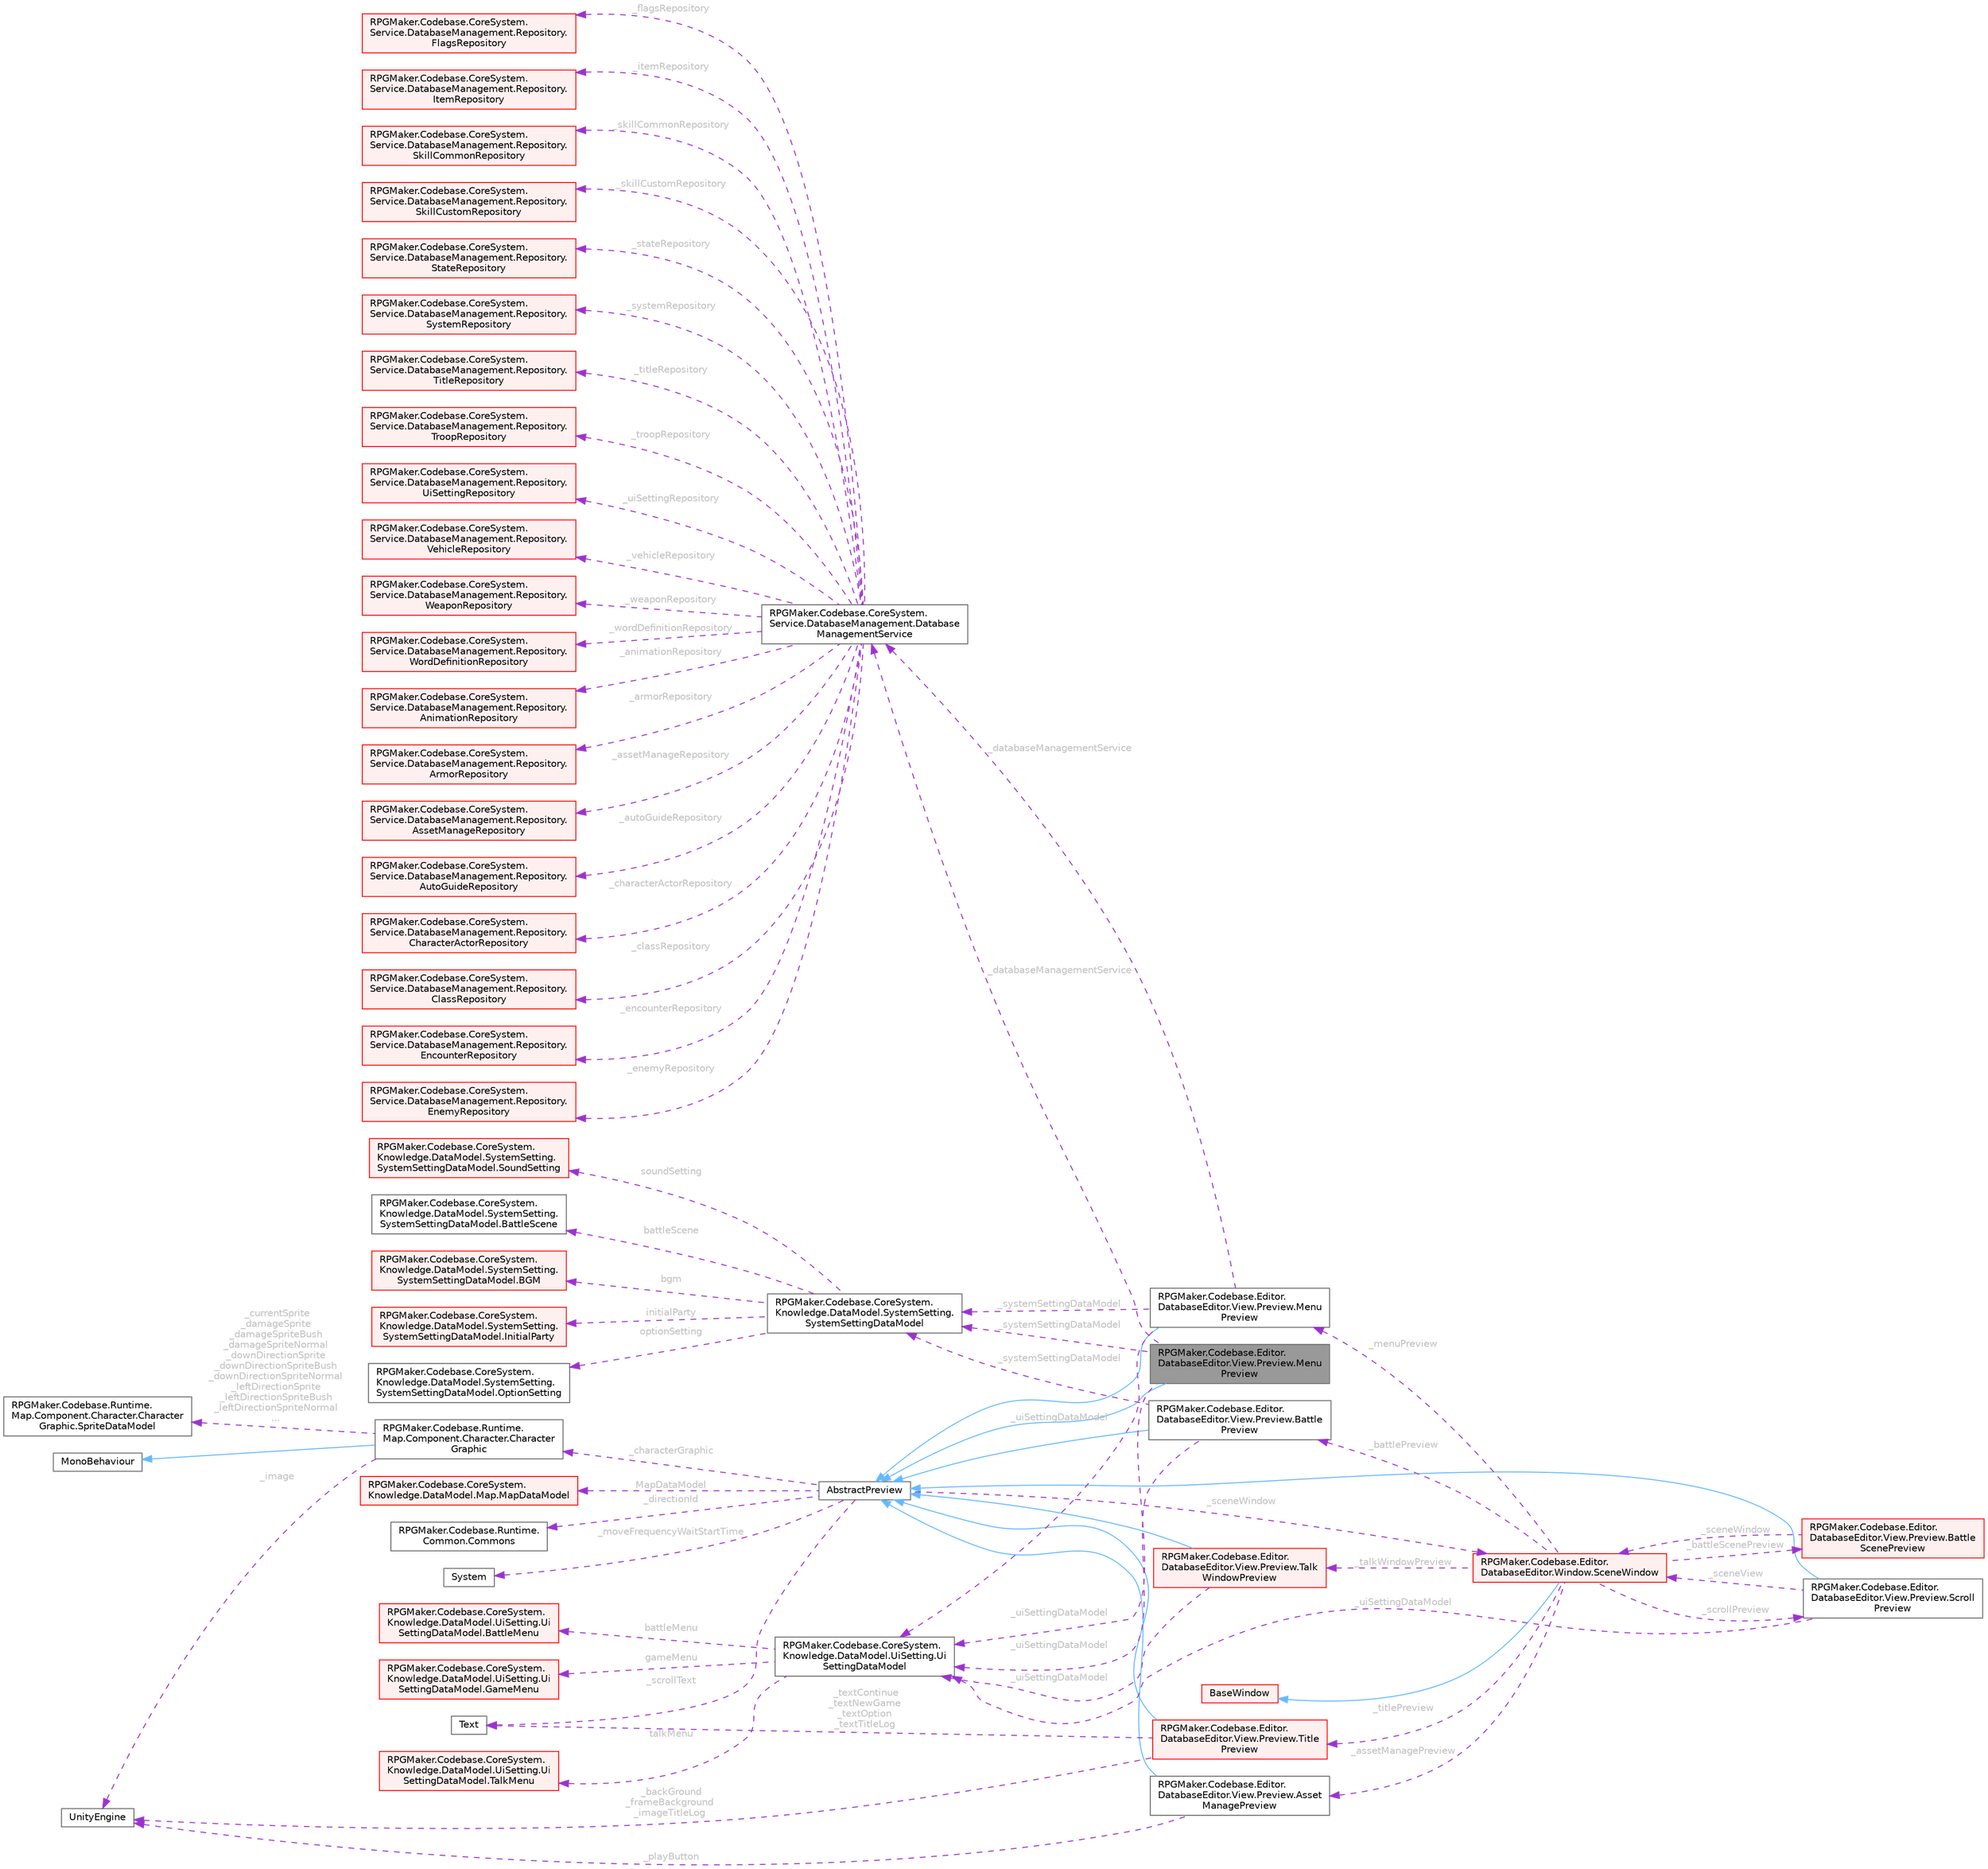 digraph "RPGMaker.Codebase.Editor.DatabaseEditor.View.Preview.MenuPreview"
{
 // LATEX_PDF_SIZE
  bgcolor="transparent";
  edge [fontname=Helvetica,fontsize=10,labelfontname=Helvetica,labelfontsize=10];
  node [fontname=Helvetica,fontsize=10,shape=box,height=0.2,width=0.4];
  rankdir="LR";
  Node1 [id="Node000001",label="RPGMaker.Codebase.Editor.\lDatabaseEditor.View.Preview.Menu\lPreview",height=0.2,width=0.4,color="gray40", fillcolor="grey60", style="filled", fontcolor="black",tooltip="タイトル用のプレビュー"];
  Node2 -> Node1 [id="edge1_Node000001_Node000002",dir="back",color="steelblue1",style="solid",tooltip=" "];
  Node2 [id="Node000002",label="AbstractPreview",height=0.2,width=0.4,color="gray40", fillcolor="white", style="filled",URL="$d3/dfd/class_r_p_g_maker_1_1_codebase_1_1_editor_1_1_database_editor_1_1_view_1_1_preview_1_1_abstract_preview.html",tooltip="抽象プレビュー"];
  Node3 -> Node2 [id="edge2_Node000002_Node000003",dir="back",color="darkorchid3",style="dashed",tooltip=" ",label=" _characterGraphic",fontcolor="grey" ];
  Node3 [id="Node000003",label="RPGMaker.Codebase.Runtime.\lMap.Component.Character.Character\lGraphic",height=0.2,width=0.4,color="gray40", fillcolor="white", style="filled",URL="$da/d44/class_r_p_g_maker_1_1_codebase_1_1_runtime_1_1_map_1_1_component_1_1_character_1_1_character_graphic.html",tooltip="キャラクター・グラフィック"];
  Node4 -> Node3 [id="edge3_Node000003_Node000004",dir="back",color="steelblue1",style="solid",tooltip=" "];
  Node4 [id="Node000004",label="MonoBehaviour",height=0.2,width=0.4,color="gray40", fillcolor="white", style="filled",tooltip=" "];
  Node5 -> Node3 [id="edge4_Node000003_Node000005",dir="back",color="darkorchid3",style="dashed",tooltip=" ",label=" _currentSprite\n_damageSprite\n_damageSpriteBush\n_damageSpriteNormal\n_downDirectionSprite\n_downDirectionSpriteBush\n_downDirectionSpriteNormal\n_leftDirectionSprite\n_leftDirectionSpriteBush\n_leftDirectionSpriteNormal\n...",fontcolor="grey" ];
  Node5 [id="Node000005",label="RPGMaker.Codebase.Runtime.\lMap.Component.Character.Character\lGraphic.SpriteDataModel",height=0.2,width=0.4,color="gray40", fillcolor="white", style="filled",URL="$d4/dcd/class_r_p_g_maker_1_1_codebase_1_1_runtime_1_1_map_1_1_component_1_1_character_1_1_character_graphic_1_1_sprite_data_model.html",tooltip=" "];
  Node6 -> Node3 [id="edge5_Node000003_Node000006",dir="back",color="darkorchid3",style="dashed",tooltip=" ",label=" _image",fontcolor="grey" ];
  Node6 [id="Node000006",label="UnityEngine",height=0.2,width=0.4,color="gray40", fillcolor="white", style="filled",tooltip=" "];
  Node7 -> Node2 [id="edge6_Node000002_Node000007",dir="back",color="darkorchid3",style="dashed",tooltip=" ",label=" _sceneWindow",fontcolor="grey" ];
  Node7 [id="Node000007",label="RPGMaker.Codebase.Editor.\lDatabaseEditor.Window.SceneWindow",height=0.2,width=0.4,color="red", fillcolor="#FFF0F0", style="filled",URL="$de/d38/class_r_p_g_maker_1_1_codebase_1_1_editor_1_1_database_editor_1_1_window_1_1_scene_window.html",tooltip="データベースエディター用シーンウィンドウ."];
  Node8 -> Node7 [id="edge7_Node000007_Node000008",dir="back",color="steelblue1",style="solid",tooltip=" "];
  Node8 [id="Node000008",label="BaseWindow",height=0.2,width=0.4,color="red", fillcolor="#FFF0F0", style="filled",URL="$de/d8f/class_r_p_g_maker_1_1_codebase_1_1_editor_1_1_common_1_1_base_window.html",tooltip="😁 メニュー、ヒエラルキー、シーン、インスペクターウィンドウの基底抽象クラス."];
  Node10 -> Node7 [id="edge8_Node000007_Node000010",dir="back",color="darkorchid3",style="dashed",tooltip=" ",label=" _titlePreview",fontcolor="grey" ];
  Node10 [id="Node000010",label="RPGMaker.Codebase.Editor.\lDatabaseEditor.View.Preview.Title\lPreview",height=0.2,width=0.4,color="red", fillcolor="#FFF0F0", style="filled",URL="$df/d87/class_r_p_g_maker_1_1_codebase_1_1_editor_1_1_database_editor_1_1_view_1_1_preview_1_1_title_preview.html",tooltip="タイトル用のプレビュー"];
  Node2 -> Node10 [id="edge9_Node000010_Node000002",dir="back",color="steelblue1",style="solid",tooltip=" "];
  Node6 -> Node10 [id="edge10_Node000010_Node000006",dir="back",color="darkorchid3",style="dashed",tooltip=" ",label=" _backGround\n_frameBackground\n_imageTitleLog",fontcolor="grey" ];
  Node11 -> Node10 [id="edge11_Node000010_Node000011",dir="back",color="darkorchid3",style="dashed",tooltip=" ",label=" _textContinue\n_textNewGame\n_textOption\n_textTitleLog",fontcolor="grey" ];
  Node11 [id="Node000011",label="Text",height=0.2,width=0.4,color="gray40", fillcolor="white", style="filled",tooltip=" "];
  Node24 -> Node7 [id="edge12_Node000007_Node000024",dir="back",color="darkorchid3",style="dashed",tooltip=" ",label=" _assetManagePreview",fontcolor="grey" ];
  Node24 [id="Node000024",label="RPGMaker.Codebase.Editor.\lDatabaseEditor.View.Preview.Asset\lManagePreview",height=0.2,width=0.4,color="gray40", fillcolor="white", style="filled",URL="$d1/d66/class_r_p_g_maker_1_1_codebase_1_1_editor_1_1_database_editor_1_1_view_1_1_preview_1_1_asset_manage_preview.html",tooltip="資産管理プレビュー"];
  Node2 -> Node24 [id="edge13_Node000024_Node000002",dir="back",color="steelblue1",style="solid",tooltip=" "];
  Node6 -> Node24 [id="edge14_Node000024_Node000006",dir="back",color="darkorchid3",style="dashed",tooltip=" ",label=" _playButton",fontcolor="grey" ];
  Node25 -> Node7 [id="edge15_Node000007_Node000025",dir="back",color="darkorchid3",style="dashed",tooltip=" ",label=" _menuPreview",fontcolor="grey" ];
  Node25 [id="Node000025",label="RPGMaker.Codebase.Editor.\lDatabaseEditor.View.Preview.Menu\lPreview",height=0.2,width=0.4,color="gray40", fillcolor="white", style="filled",URL="$d8/dc3/class_r_p_g_maker_1_1_codebase_1_1_editor_1_1_database_editor_1_1_view_1_1_preview_1_1_menu_preview.html",tooltip="タイトル用のプレビュー"];
  Node2 -> Node25 [id="edge16_Node000025_Node000002",dir="back",color="steelblue1",style="solid",tooltip=" "];
  Node26 -> Node25 [id="edge17_Node000025_Node000026",dir="back",color="darkorchid3",style="dashed",tooltip=" ",label=" _databaseManagementService",fontcolor="grey" ];
  Node26 [id="Node000026",label="RPGMaker.Codebase.CoreSystem.\lService.DatabaseManagement.Database\lManagementService",height=0.2,width=0.4,color="gray40", fillcolor="white", style="filled",URL="$db/db0/class_r_p_g_maker_1_1_codebase_1_1_core_system_1_1_service_1_1_database_management_1_1_database_management_service.html",tooltip="😁 データベース管理サービス"];
  Node27 -> Node26 [id="edge18_Node000026_Node000027",dir="back",color="darkorchid3",style="dashed",tooltip=" ",label=" _animationRepository",fontcolor="grey" ];
  Node27 [id="Node000027",label="RPGMaker.Codebase.CoreSystem.\lService.DatabaseManagement.Repository.\lAnimationRepository",height=0.2,width=0.4,color="red", fillcolor="#FFF0F0", style="filled",URL="$d5/deb/class_r_p_g_maker_1_1_codebase_1_1_core_system_1_1_service_1_1_database_management_1_1_repository_1_1_animation_repository.html",tooltip="😁 アニメーション置き場"];
  Node29 -> Node26 [id="edge19_Node000026_Node000029",dir="back",color="darkorchid3",style="dashed",tooltip=" ",label=" _armorRepository",fontcolor="grey" ];
  Node29 [id="Node000029",label="RPGMaker.Codebase.CoreSystem.\lService.DatabaseManagement.Repository.\lArmorRepository",height=0.2,width=0.4,color="red", fillcolor="#FFF0F0", style="filled",URL="$d5/d5e/class_r_p_g_maker_1_1_codebase_1_1_core_system_1_1_service_1_1_database_management_1_1_repository_1_1_armor_repository.html",tooltip="😁 防具置き場"];
  Node31 -> Node26 [id="edge20_Node000026_Node000031",dir="back",color="darkorchid3",style="dashed",tooltip=" ",label=" _assetManageRepository",fontcolor="grey" ];
  Node31 [id="Node000031",label="RPGMaker.Codebase.CoreSystem.\lService.DatabaseManagement.Repository.\lAssetManageRepository",height=0.2,width=0.4,color="red", fillcolor="#FFF0F0", style="filled",URL="$d7/db3/class_r_p_g_maker_1_1_codebase_1_1_core_system_1_1_service_1_1_database_management_1_1_repository_1_1_asset_manage_repository.html",tooltip="😁 資産管理置き場"];
  Node33 -> Node26 [id="edge21_Node000026_Node000033",dir="back",color="darkorchid3",style="dashed",tooltip=" ",label=" _autoGuideRepository",fontcolor="grey" ];
  Node33 [id="Node000033",label="RPGMaker.Codebase.CoreSystem.\lService.DatabaseManagement.Repository.\lAutoGuideRepository",height=0.2,width=0.4,color="red", fillcolor="#FFF0F0", style="filled",URL="$dc/d23/class_r_p_g_maker_1_1_codebase_1_1_core_system_1_1_service_1_1_database_management_1_1_repository_1_1_auto_guide_repository.html",tooltip="😁 自動ガイド置き場"];
  Node35 -> Node26 [id="edge22_Node000026_Node000035",dir="back",color="darkorchid3",style="dashed",tooltip=" ",label=" _characterActorRepository",fontcolor="grey" ];
  Node35 [id="Node000035",label="RPGMaker.Codebase.CoreSystem.\lService.DatabaseManagement.Repository.\lCharacterActorRepository",height=0.2,width=0.4,color="red", fillcolor="#FFF0F0", style="filled",URL="$dc/d27/class_r_p_g_maker_1_1_codebase_1_1_core_system_1_1_service_1_1_database_management_1_1_repositor67544213d6af3013901ca89c3e4d5d21.html",tooltip="😁 キャラクター・アクター置き場"];
  Node37 -> Node26 [id="edge23_Node000026_Node000037",dir="back",color="darkorchid3",style="dashed",tooltip=" ",label=" _classRepository",fontcolor="grey" ];
  Node37 [id="Node000037",label="RPGMaker.Codebase.CoreSystem.\lService.DatabaseManagement.Repository.\lClassRepository",height=0.2,width=0.4,color="red", fillcolor="#FFF0F0", style="filled",URL="$d5/df3/class_r_p_g_maker_1_1_codebase_1_1_core_system_1_1_service_1_1_database_management_1_1_repository_1_1_class_repository.html",tooltip="😁 クラス置き場"];
  Node39 -> Node26 [id="edge24_Node000026_Node000039",dir="back",color="darkorchid3",style="dashed",tooltip=" ",label=" _encounterRepository",fontcolor="grey" ];
  Node39 [id="Node000039",label="RPGMaker.Codebase.CoreSystem.\lService.DatabaseManagement.Repository.\lEncounterRepository",height=0.2,width=0.4,color="red", fillcolor="#FFF0F0", style="filled",URL="$d3/dae/class_r_p_g_maker_1_1_codebase_1_1_core_system_1_1_service_1_1_database_management_1_1_repository_1_1_encounter_repository.html",tooltip="😁 遭遇置き場"];
  Node41 -> Node26 [id="edge25_Node000026_Node000041",dir="back",color="darkorchid3",style="dashed",tooltip=" ",label=" _enemyRepository",fontcolor="grey" ];
  Node41 [id="Node000041",label="RPGMaker.Codebase.CoreSystem.\lService.DatabaseManagement.Repository.\lEnemyRepository",height=0.2,width=0.4,color="red", fillcolor="#FFF0F0", style="filled",URL="$d4/d59/class_r_p_g_maker_1_1_codebase_1_1_core_system_1_1_service_1_1_database_management_1_1_repository_1_1_enemy_repository.html",tooltip="😁 敵置き場"];
  Node43 -> Node26 [id="edge26_Node000026_Node000043",dir="back",color="darkorchid3",style="dashed",tooltip=" ",label=" _flagsRepository",fontcolor="grey" ];
  Node43 [id="Node000043",label="RPGMaker.Codebase.CoreSystem.\lService.DatabaseManagement.Repository.\lFlagsRepository",height=0.2,width=0.4,color="red", fillcolor="#FFF0F0", style="filled",URL="$dd/db4/class_r_p_g_maker_1_1_codebase_1_1_core_system_1_1_service_1_1_database_management_1_1_repository_1_1_flags_repository.html",tooltip="😁 フラグ置き場"];
  Node44 -> Node26 [id="edge27_Node000026_Node000044",dir="back",color="darkorchid3",style="dashed",tooltip=" ",label=" _itemRepository",fontcolor="grey" ];
  Node44 [id="Node000044",label="RPGMaker.Codebase.CoreSystem.\lService.DatabaseManagement.Repository.\lItemRepository",height=0.2,width=0.4,color="red", fillcolor="#FFF0F0", style="filled",URL="$dd/d1d/class_r_p_g_maker_1_1_codebase_1_1_core_system_1_1_service_1_1_database_management_1_1_repository_1_1_item_repository.html",tooltip="😁 アイテム置き場"];
  Node46 -> Node26 [id="edge28_Node000026_Node000046",dir="back",color="darkorchid3",style="dashed",tooltip=" ",label=" _skillCommonRepository",fontcolor="grey" ];
  Node46 [id="Node000046",label="RPGMaker.Codebase.CoreSystem.\lService.DatabaseManagement.Repository.\lSkillCommonRepository",height=0.2,width=0.4,color="red", fillcolor="#FFF0F0", style="filled",URL="$da/d52/class_r_p_g_maker_1_1_codebase_1_1_core_system_1_1_service_1_1_database_management_1_1_repository_1_1_skill_common_repository.html",tooltip="😁 スキル共通置き場"];
  Node48 -> Node26 [id="edge29_Node000026_Node000048",dir="back",color="darkorchid3",style="dashed",tooltip=" ",label=" _skillCustomRepository",fontcolor="grey" ];
  Node48 [id="Node000048",label="RPGMaker.Codebase.CoreSystem.\lService.DatabaseManagement.Repository.\lSkillCustomRepository",height=0.2,width=0.4,color="red", fillcolor="#FFF0F0", style="filled",URL="$df/d9d/class_r_p_g_maker_1_1_codebase_1_1_core_system_1_1_service_1_1_database_management_1_1_repository_1_1_skill_custom_repository.html",tooltip="😁 スキル・カスタム置き場"];
  Node50 -> Node26 [id="edge30_Node000026_Node000050",dir="back",color="darkorchid3",style="dashed",tooltip=" ",label=" _stateRepository",fontcolor="grey" ];
  Node50 [id="Node000050",label="RPGMaker.Codebase.CoreSystem.\lService.DatabaseManagement.Repository.\lStateRepository",height=0.2,width=0.4,color="red", fillcolor="#FFF0F0", style="filled",URL="$d0/d34/class_r_p_g_maker_1_1_codebase_1_1_core_system_1_1_service_1_1_database_management_1_1_repository_1_1_state_repository.html",tooltip="😁 状態置き場"];
  Node52 -> Node26 [id="edge31_Node000026_Node000052",dir="back",color="darkorchid3",style="dashed",tooltip=" ",label=" _systemRepository",fontcolor="grey" ];
  Node52 [id="Node000052",label="RPGMaker.Codebase.CoreSystem.\lService.DatabaseManagement.Repository.\lSystemRepository",height=0.2,width=0.4,color="red", fillcolor="#FFF0F0", style="filled",URL="$d6/d55/class_r_p_g_maker_1_1_codebase_1_1_core_system_1_1_service_1_1_database_management_1_1_repository_1_1_system_repository.html",tooltip="😁 システム置き場"];
  Node53 -> Node26 [id="edge32_Node000026_Node000053",dir="back",color="darkorchid3",style="dashed",tooltip=" ",label=" _titleRepository",fontcolor="grey" ];
  Node53 [id="Node000053",label="RPGMaker.Codebase.CoreSystem.\lService.DatabaseManagement.Repository.\lTitleRepository",height=0.2,width=0.4,color="red", fillcolor="#FFF0F0", style="filled",URL="$d6/d61/class_r_p_g_maker_1_1_codebase_1_1_core_system_1_1_service_1_1_database_management_1_1_repository_1_1_title_repository.html",tooltip="😁 タイトル置き場"];
  Node54 -> Node26 [id="edge33_Node000026_Node000054",dir="back",color="darkorchid3",style="dashed",tooltip=" ",label=" _troopRepository",fontcolor="grey" ];
  Node54 [id="Node000054",label="RPGMaker.Codebase.CoreSystem.\lService.DatabaseManagement.Repository.\lTroopRepository",height=0.2,width=0.4,color="red", fillcolor="#FFF0F0", style="filled",URL="$d6/d3e/class_r_p_g_maker_1_1_codebase_1_1_core_system_1_1_service_1_1_database_management_1_1_repository_1_1_troop_repository.html",tooltip="😁 部隊置き場"];
  Node56 -> Node26 [id="edge34_Node000026_Node000056",dir="back",color="darkorchid3",style="dashed",tooltip=" ",label=" _uiSettingRepository",fontcolor="grey" ];
  Node56 [id="Node000056",label="RPGMaker.Codebase.CoreSystem.\lService.DatabaseManagement.Repository.\lUiSettingRepository",height=0.2,width=0.4,color="red", fillcolor="#FFF0F0", style="filled",URL="$de/d41/class_r_p_g_maker_1_1_codebase_1_1_core_system_1_1_service_1_1_database_management_1_1_repository_1_1_ui_setting_repository.html",tooltip="😁 ユーザー・インターフェース設定置き場"];
  Node57 -> Node26 [id="edge35_Node000026_Node000057",dir="back",color="darkorchid3",style="dashed",tooltip=" ",label=" _vehicleRepository",fontcolor="grey" ];
  Node57 [id="Node000057",label="RPGMaker.Codebase.CoreSystem.\lService.DatabaseManagement.Repository.\lVehicleRepository",height=0.2,width=0.4,color="red", fillcolor="#FFF0F0", style="filled",URL="$dc/dcd/class_r_p_g_maker_1_1_codebase_1_1_core_system_1_1_service_1_1_database_management_1_1_repository_1_1_vehicle_repository.html",tooltip="😁 乗り物置き場"];
  Node59 -> Node26 [id="edge36_Node000026_Node000059",dir="back",color="darkorchid3",style="dashed",tooltip=" ",label=" _weaponRepository",fontcolor="grey" ];
  Node59 [id="Node000059",label="RPGMaker.Codebase.CoreSystem.\lService.DatabaseManagement.Repository.\lWeaponRepository",height=0.2,width=0.4,color="red", fillcolor="#FFF0F0", style="filled",URL="$de/d23/class_r_p_g_maker_1_1_codebase_1_1_core_system_1_1_service_1_1_database_management_1_1_repository_1_1_weapon_repository.html",tooltip="😁 武器置き場"];
  Node61 -> Node26 [id="edge37_Node000026_Node000061",dir="back",color="darkorchid3",style="dashed",tooltip=" ",label=" _wordDefinitionRepository",fontcolor="grey" ];
  Node61 [id="Node000061",label="RPGMaker.Codebase.CoreSystem.\lService.DatabaseManagement.Repository.\lWordDefinitionRepository",height=0.2,width=0.4,color="red", fillcolor="#FFF0F0", style="filled",URL="$d0/d25/class_r_p_g_maker_1_1_codebase_1_1_core_system_1_1_service_1_1_database_management_1_1_repositor810f9e3871d1afeaa788d9c5df5cdd13.html",tooltip="😁 単語定義置き場"];
  Node62 -> Node25 [id="edge38_Node000025_Node000062",dir="back",color="darkorchid3",style="dashed",tooltip=" ",label=" _systemSettingDataModel",fontcolor="grey" ];
  Node62 [id="Node000062",label="RPGMaker.Codebase.CoreSystem.\lKnowledge.DataModel.SystemSetting.\lSystemSettingDataModel",height=0.2,width=0.4,color="gray40", fillcolor="white", style="filled",URL="$d0/dd2/class_r_p_g_maker_1_1_codebase_1_1_core_system_1_1_knowledge_1_1_data_model_1_1_system_setting_1_1_system_setting_data_model.html",tooltip="😁 システム設定データ・モデル"];
  Node63 -> Node62 [id="edge39_Node000062_Node000063",dir="back",color="darkorchid3",style="dashed",tooltip=" ",label=" battleScene",fontcolor="grey" ];
  Node63 [id="Node000063",label="RPGMaker.Codebase.CoreSystem.\lKnowledge.DataModel.SystemSetting.\lSystemSettingDataModel.BattleScene",height=0.2,width=0.4,color="gray40", fillcolor="white", style="filled",URL="$df/d0c/class_r_p_g_maker_1_1_codebase_1_1_core_system_1_1_knowledge_1_1_data_model_1_1_system_setting_17ce0ed53697912195b01e8a552e37932.html",tooltip="😁 戦闘シーン"];
  Node64 -> Node62 [id="edge40_Node000062_Node000064",dir="back",color="darkorchid3",style="dashed",tooltip=" ",label=" bgm",fontcolor="grey" ];
  Node64 [id="Node000064",label="RPGMaker.Codebase.CoreSystem.\lKnowledge.DataModel.SystemSetting.\lSystemSettingDataModel.BGM",height=0.2,width=0.4,color="red", fillcolor="#FFF0F0", style="filled",URL="$d8/d7d/class_r_p_g_maker_1_1_codebase_1_1_core_system_1_1_knowledge_1_1_data_model_1_1_system_setting_13c37c0ac7a3e126c1b06c1462a6db3a9.html",tooltip="😁 背景音楽"];
  Node66 -> Node62 [id="edge41_Node000062_Node000066",dir="back",color="darkorchid3",style="dashed",tooltip=" ",label=" initialParty",fontcolor="grey" ];
  Node66 [id="Node000066",label="RPGMaker.Codebase.CoreSystem.\lKnowledge.DataModel.SystemSetting.\lSystemSettingDataModel.InitialParty",height=0.2,width=0.4,color="red", fillcolor="#FFF0F0", style="filled",URL="$dc/dfb/class_r_p_g_maker_1_1_codebase_1_1_core_system_1_1_knowledge_1_1_data_model_1_1_system_setting_1539107dbc80fc9072f4fd2f8782921fe.html",tooltip="😁 初期パーティー"];
  Node68 -> Node62 [id="edge42_Node000062_Node000068",dir="back",color="darkorchid3",style="dashed",tooltip=" ",label=" optionSetting",fontcolor="grey" ];
  Node68 [id="Node000068",label="RPGMaker.Codebase.CoreSystem.\lKnowledge.DataModel.SystemSetting.\lSystemSettingDataModel.OptionSetting",height=0.2,width=0.4,color="gray40", fillcolor="white", style="filled",URL="$d8/d86/class_r_p_g_maker_1_1_codebase_1_1_core_system_1_1_knowledge_1_1_data_model_1_1_system_setting_10d0bcdd35160aa829ac5668189dd2dd2.html",tooltip="😁 オプション設定"];
  Node69 -> Node62 [id="edge43_Node000062_Node000069",dir="back",color="darkorchid3",style="dashed",tooltip=" ",label=" soundSetting",fontcolor="grey" ];
  Node69 [id="Node000069",label="RPGMaker.Codebase.CoreSystem.\lKnowledge.DataModel.SystemSetting.\lSystemSettingDataModel.SoundSetting",height=0.2,width=0.4,color="red", fillcolor="#FFF0F0", style="filled",URL="$d9/d59/class_r_p_g_maker_1_1_codebase_1_1_core_system_1_1_knowledge_1_1_data_model_1_1_system_setting_1fc90e68ad3a4642899cf508b2c75ae0f.html",tooltip="😁 音設定"];
  Node70 -> Node25 [id="edge44_Node000025_Node000070",dir="back",color="darkorchid3",style="dashed",tooltip=" ",label=" _uiSettingDataModel",fontcolor="grey" ];
  Node70 [id="Node000070",label="RPGMaker.Codebase.CoreSystem.\lKnowledge.DataModel.UiSetting.Ui\lSettingDataModel",height=0.2,width=0.4,color="gray40", fillcolor="white", style="filled",URL="$db/dd5/class_r_p_g_maker_1_1_codebase_1_1_core_system_1_1_knowledge_1_1_data_model_1_1_ui_setting_1_1_ui_setting_data_model.html",tooltip="😁 ユーザー・インターフェース・設定データ・モデル"];
  Node71 -> Node70 [id="edge45_Node000070_Node000071",dir="back",color="darkorchid3",style="dashed",tooltip=" ",label=" battleMenu",fontcolor="grey" ];
  Node71 [id="Node000071",label="RPGMaker.Codebase.CoreSystem.\lKnowledge.DataModel.UiSetting.Ui\lSettingDataModel.BattleMenu",height=0.2,width=0.4,color="red", fillcolor="#FFF0F0", style="filled",URL="$d2/d64/class_r_p_g_maker_1_1_codebase_1_1_core_system_1_1_knowledge_1_1_data_model_1_1_ui_setting_1_1_ua5758794c57ce46a9997eb919c130020.html",tooltip="😁 戦闘メニュー"];
  Node73 -> Node70 [id="edge46_Node000070_Node000073",dir="back",color="darkorchid3",style="dashed",tooltip=" ",label=" gameMenu",fontcolor="grey" ];
  Node73 [id="Node000073",label="RPGMaker.Codebase.CoreSystem.\lKnowledge.DataModel.UiSetting.Ui\lSettingDataModel.GameMenu",height=0.2,width=0.4,color="red", fillcolor="#FFF0F0", style="filled",URL="$d2/d84/class_r_p_g_maker_1_1_codebase_1_1_core_system_1_1_knowledge_1_1_data_model_1_1_ui_setting_1_1_u267a8b64efd0bd5172761b539e76af94.html",tooltip="😁 ゲーム・メニュー"];
  Node75 -> Node70 [id="edge47_Node000070_Node000075",dir="back",color="darkorchid3",style="dashed",tooltip=" ",label=" talkMenu",fontcolor="grey" ];
  Node75 [id="Node000075",label="RPGMaker.Codebase.CoreSystem.\lKnowledge.DataModel.UiSetting.Ui\lSettingDataModel.TalkMenu",height=0.2,width=0.4,color="red", fillcolor="#FFF0F0", style="filled",URL="$df/d53/class_r_p_g_maker_1_1_codebase_1_1_core_system_1_1_knowledge_1_1_data_model_1_1_ui_setting_1_1_u101fde1dac9601a43e9a5bb3915ad45c.html",tooltip="😁 会話メニュー"];
  Node80 -> Node7 [id="edge48_Node000007_Node000080",dir="back",color="darkorchid3",style="dashed",tooltip=" ",label=" _battlePreview",fontcolor="grey" ];
  Node80 [id="Node000080",label="RPGMaker.Codebase.Editor.\lDatabaseEditor.View.Preview.Battle\lPreview",height=0.2,width=0.4,color="gray40", fillcolor="white", style="filled",URL="$d5/dc1/class_r_p_g_maker_1_1_codebase_1_1_editor_1_1_database_editor_1_1_view_1_1_preview_1_1_battle_preview.html",tooltip="ゲーム用のプレビュー"];
  Node2 -> Node80 [id="edge49_Node000080_Node000002",dir="back",color="steelblue1",style="solid",tooltip=" "];
  Node70 -> Node80 [id="edge50_Node000080_Node000070",dir="back",color="darkorchid3",style="dashed",tooltip=" ",label=" _uiSettingDataModel",fontcolor="grey" ];
  Node62 -> Node80 [id="edge51_Node000080_Node000062",dir="back",color="darkorchid3",style="dashed",tooltip=" ",label=" _systemSettingDataModel",fontcolor="grey" ];
  Node81 -> Node7 [id="edge52_Node000007_Node000081",dir="back",color="darkorchid3",style="dashed",tooltip=" ",label=" _battleScenePreview",fontcolor="grey" ];
  Node81 [id="Node000081",label="RPGMaker.Codebase.Editor.\lDatabaseEditor.View.Preview.Battle\lScenePreview",height=0.2,width=0.4,color="red", fillcolor="#FFF0F0", style="filled",URL="$d4/dea/class_r_p_g_maker_1_1_codebase_1_1_editor_1_1_database_editor_1_1_view_1_1_preview_1_1_battle_scene_preview.html",tooltip="バトルシーン用のプレビュー"];
  Node7 -> Node81 [id="edge53_Node000081_Node000007",dir="back",color="darkorchid3",style="dashed",tooltip=" ",label=" _sceneWindow",fontcolor="grey" ];
  Node117 -> Node7 [id="edge54_Node000007_Node000117",dir="back",color="darkorchid3",style="dashed",tooltip=" ",label=" _talkWindowPreview",fontcolor="grey" ];
  Node117 [id="Node000117",label="RPGMaker.Codebase.Editor.\lDatabaseEditor.View.Preview.Talk\lWindowPreview",height=0.2,width=0.4,color="red", fillcolor="#FFF0F0", style="filled",URL="$dd/da6/class_r_p_g_maker_1_1_codebase_1_1_editor_1_1_database_editor_1_1_view_1_1_preview_1_1_talk_window_preview.html",tooltip="会話ウィンドウ用のプレビュー"];
  Node2 -> Node117 [id="edge55_Node000117_Node000002",dir="back",color="steelblue1",style="solid",tooltip=" "];
  Node70 -> Node117 [id="edge56_Node000117_Node000070",dir="back",color="darkorchid3",style="dashed",tooltip=" ",label=" _uiSettingDataModel",fontcolor="grey" ];
  Node124 -> Node7 [id="edge57_Node000007_Node000124",dir="back",color="darkorchid3",style="dashed",tooltip=" ",label=" _scrollPreview",fontcolor="grey" ];
  Node124 [id="Node000124",label="RPGMaker.Codebase.Editor.\lDatabaseEditor.View.Preview.Scroll\lPreview",height=0.2,width=0.4,color="gray40", fillcolor="white", style="filled",URL="$d3/d80/class_r_p_g_maker_1_1_codebase_1_1_editor_1_1_database_editor_1_1_view_1_1_preview_1_1_scroll_preview.html",tooltip="スクロール・プレビュー"];
  Node2 -> Node124 [id="edge58_Node000124_Node000002",dir="back",color="steelblue1",style="solid",tooltip=" "];
  Node7 -> Node124 [id="edge59_Node000124_Node000007",dir="back",color="darkorchid3",style="dashed",tooltip=" ",label=" _sceneView",fontcolor="grey" ];
  Node70 -> Node124 [id="edge60_Node000124_Node000070",dir="back",color="darkorchid3",style="dashed",tooltip=" ",label=" _uiSettingDataModel",fontcolor="grey" ];
  Node11 -> Node2 [id="edge61_Node000002_Node000011",dir="back",color="darkorchid3",style="dashed",tooltip=" ",label=" _scrollText",fontcolor="grey" ];
  Node126 -> Node2 [id="edge62_Node000002_Node000126",dir="back",color="darkorchid3",style="dashed",tooltip=" ",label=" _directionId",fontcolor="grey" ];
  Node126 [id="Node000126",label="RPGMaker.Codebase.Runtime.\lCommon.Commons",height=0.2,width=0.4,color="gray40", fillcolor="white", style="filled",URL="$d8/d0e/class_r_p_g_maker_1_1_codebase_1_1_runtime_1_1_common_1_1_commons.html",tooltip="Runtime, Editorのプレビュー, EditorのUIで共用するもの。"];
  Node136 -> Node2 [id="edge63_Node000002_Node000136",dir="back",color="darkorchid3",style="dashed",tooltip=" ",label=" _moveFrequencyWaitStartTime",fontcolor="grey" ];
  Node136 [id="Node000136",label="System",height=0.2,width=0.4,color="gray40", fillcolor="white", style="filled",tooltip=" "];
  Node137 -> Node2 [id="edge64_Node000002_Node000137",dir="back",color="darkorchid3",style="dashed",tooltip=" ",label=" MapDataModel",fontcolor="grey" ];
  Node137 [id="Node000137",label="RPGMaker.Codebase.CoreSystem.\lKnowledge.DataModel.Map.MapDataModel",height=0.2,width=0.4,color="red", fillcolor="#FFF0F0", style="filled",URL="$d8/d51/class_r_p_g_maker_1_1_codebase_1_1_core_system_1_1_knowledge_1_1_data_model_1_1_map_1_1_map_data_model.html",tooltip="😁 マップ・データ・モデル"];
  Node26 -> Node1 [id="edge65_Node000001_Node000026",dir="back",color="darkorchid3",style="dashed",tooltip=" ",label=" _databaseManagementService",fontcolor="grey" ];
  Node62 -> Node1 [id="edge66_Node000001_Node000062",dir="back",color="darkorchid3",style="dashed",tooltip=" ",label=" _systemSettingDataModel",fontcolor="grey" ];
  Node70 -> Node1 [id="edge67_Node000001_Node000070",dir="back",color="darkorchid3",style="dashed",tooltip=" ",label=" _uiSettingDataModel",fontcolor="grey" ];
}
